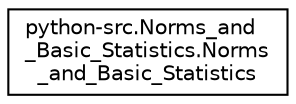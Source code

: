 digraph "Graphical Class Hierarchy"
{
 // LATEX_PDF_SIZE
  edge [fontname="Helvetica",fontsize="10",labelfontname="Helvetica",labelfontsize="10"];
  node [fontname="Helvetica",fontsize="10",shape=record];
  rankdir="LR";
  Node0 [label="python-src.Norms_and\l_Basic_Statistics.Norms\l_and_Basic_Statistics",height=0.2,width=0.4,color="black", fillcolor="white", style="filled",URL="$classpython-src_1_1Norms__and__Basic__Statistics_1_1Norms__and__Basic__Statistics.html",tooltip=" "];
}
